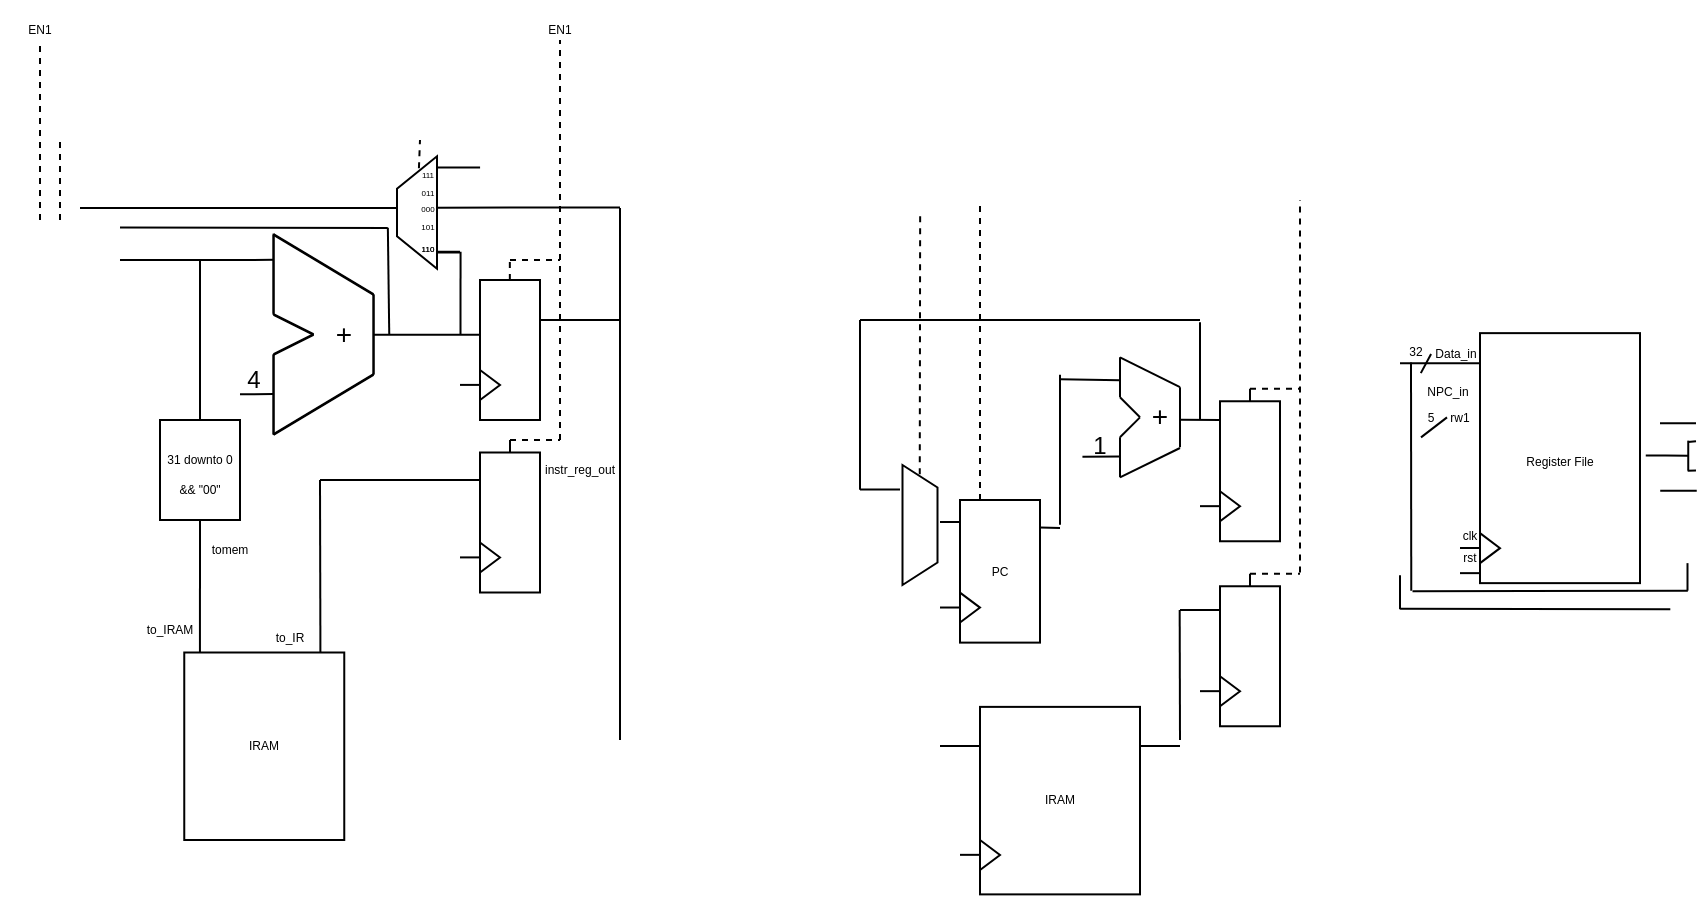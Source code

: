 <mxfile version="21.0.10" type="github">
  <diagram name="Pagina-1" id="o7ADCSL_u_FMTNNJPQ_h">
    <mxGraphModel dx="1358" dy="488" grid="1" gridSize="10" guides="1" tooltips="1" connect="1" arrows="1" fold="1" page="0" pageScale="1" pageWidth="1169" pageHeight="827" math="0" shadow="0">
      <root>
        <mxCell id="0" />
        <mxCell id="1" parent="0" />
        <mxCell id="zl6CoaHRayLzBle9GIP0-1" value="" style="endArrow=none;html=1;rounded=0;fontSize=10;entryX=0;entryY=0.25;entryDx=0;entryDy=0;" parent="1" target="zl6CoaHRayLzBle9GIP0-70" edge="1">
          <mxGeometry width="50" height="50" relative="1" as="geometry">
            <mxPoint x="-230" y="330" as="sourcePoint" />
            <mxPoint x="-160" y="330" as="targetPoint" />
          </mxGeometry>
        </mxCell>
        <mxCell id="zl6CoaHRayLzBle9GIP0-2" value="" style="endArrow=none;html=1;rounded=0;fontSize=10;" parent="1" edge="1">
          <mxGeometry width="50" height="50" relative="1" as="geometry">
            <mxPoint x="-153.23" y="357.43" as="sourcePoint" />
            <mxPoint x="-153.23" y="317.43" as="targetPoint" />
            <Array as="points">
              <mxPoint x="-153.23" y="337.43" />
            </Array>
          </mxGeometry>
        </mxCell>
        <mxCell id="zl6CoaHRayLzBle9GIP0-3" value="" style="endArrow=none;html=1;rounded=0;fontSize=10;" parent="1" edge="1">
          <mxGeometry width="50" height="50" relative="1" as="geometry">
            <mxPoint x="-153.23" y="357.43" as="sourcePoint" />
            <mxPoint x="-133.23" y="367.43" as="targetPoint" />
          </mxGeometry>
        </mxCell>
        <mxCell id="zl6CoaHRayLzBle9GIP0-4" value="" style="endArrow=none;html=1;rounded=0;fontSize=10;" parent="1" edge="1">
          <mxGeometry width="50" height="50" relative="1" as="geometry">
            <mxPoint x="-153.23" y="377.43" as="sourcePoint" />
            <mxPoint x="-133.23" y="367.43" as="targetPoint" />
          </mxGeometry>
        </mxCell>
        <mxCell id="zl6CoaHRayLzBle9GIP0-5" value="" style="endArrow=none;html=1;rounded=0;fontSize=10;" parent="1" edge="1">
          <mxGeometry width="50" height="50" relative="1" as="geometry">
            <mxPoint x="-153.23" y="417.43" as="sourcePoint" />
            <mxPoint x="-153.23" y="377.43" as="targetPoint" />
            <Array as="points">
              <mxPoint x="-153.23" y="397.43" />
            </Array>
          </mxGeometry>
        </mxCell>
        <mxCell id="zl6CoaHRayLzBle9GIP0-6" value="" style="endArrow=none;html=1;rounded=0;fontSize=10;" parent="1" edge="1">
          <mxGeometry width="50" height="50" relative="1" as="geometry">
            <mxPoint x="-153.23" y="417.43" as="sourcePoint" />
            <mxPoint x="-103.23" y="387.43" as="targetPoint" />
            <Array as="points" />
          </mxGeometry>
        </mxCell>
        <mxCell id="zl6CoaHRayLzBle9GIP0-7" value="" style="endArrow=none;html=1;rounded=0;fontSize=10;" parent="1" edge="1">
          <mxGeometry width="50" height="50" relative="1" as="geometry">
            <mxPoint x="-153.23" y="317.43" as="sourcePoint" />
            <mxPoint x="-103.23" y="347.43" as="targetPoint" />
            <Array as="points" />
          </mxGeometry>
        </mxCell>
        <mxCell id="zl6CoaHRayLzBle9GIP0-8" value="" style="endArrow=none;html=1;rounded=0;fontSize=10;" parent="1" edge="1">
          <mxGeometry width="50" height="50" relative="1" as="geometry">
            <mxPoint x="-103.23" y="387.43" as="sourcePoint" />
            <mxPoint x="-103.23" y="347.43" as="targetPoint" />
          </mxGeometry>
        </mxCell>
        <mxCell id="zl6CoaHRayLzBle9GIP0-9" value="&lt;font style=&quot;font-size: 14px;&quot;&gt;+&lt;/font&gt;" style="text;html=1;strokeColor=none;fillColor=none;align=center;verticalAlign=middle;whiteSpace=wrap;rounded=0;fontSize=10;" parent="1" vertex="1">
          <mxGeometry x="-133.23" y="347.43" width="30" height="40" as="geometry" />
        </mxCell>
        <mxCell id="zl6CoaHRayLzBle9GIP0-10" value="&lt;font style=&quot;font-size: 12px;&quot;&gt;4&lt;/font&gt;" style="text;html=1;strokeColor=none;fillColor=none;align=center;verticalAlign=middle;whiteSpace=wrap;rounded=0;fontSize=14;" parent="1" vertex="1">
          <mxGeometry x="-168.13" y="378.68" width="10" height="20" as="geometry" />
        </mxCell>
        <mxCell id="zl6CoaHRayLzBle9GIP0-11" value="" style="endArrow=none;html=1;rounded=0;fontSize=12;" parent="1" edge="1">
          <mxGeometry width="50" height="50" relative="1" as="geometry">
            <mxPoint x="-190" y="410" as="sourcePoint" />
            <mxPoint x="-190" y="330" as="targetPoint" />
          </mxGeometry>
        </mxCell>
        <mxCell id="zl6CoaHRayLzBle9GIP0-12" value="&lt;font style=&quot;font-size: 6px;&quot;&gt;31 downto 0 &amp;amp;&amp;amp; &quot;00&quot;&lt;/font&gt;" style="rounded=0;whiteSpace=wrap;html=1;fontSize=12;" parent="1" vertex="1">
          <mxGeometry x="-210" y="410" width="40" height="50" as="geometry" />
        </mxCell>
        <mxCell id="zl6CoaHRayLzBle9GIP0-13" value="IRAM" style="rounded=0;whiteSpace=wrap;html=1;fontSize=6;" parent="1" vertex="1">
          <mxGeometry x="-197.87" y="526.25" width="80" height="93.75" as="geometry" />
        </mxCell>
        <mxCell id="zl6CoaHRayLzBle9GIP0-14" value="" style="endArrow=none;html=1;rounded=0;fontSize=6;entryX=0.5;entryY=1;entryDx=0;entryDy=0;exitX=0.098;exitY=-0.002;exitDx=0;exitDy=0;exitPerimeter=0;" parent="1" source="zl6CoaHRayLzBle9GIP0-13" target="zl6CoaHRayLzBle9GIP0-12" edge="1">
          <mxGeometry width="50" height="50" relative="1" as="geometry">
            <mxPoint x="-190" y="520" as="sourcePoint" />
            <mxPoint x="-140" y="470" as="targetPoint" />
          </mxGeometry>
        </mxCell>
        <mxCell id="zl6CoaHRayLzBle9GIP0-15" value="" style="endArrow=none;html=1;rounded=0;fontSize=10;exitX=1;exitY=0.5;exitDx=0;exitDy=0;" parent="1" source="zl6CoaHRayLzBle9GIP0-9" edge="1">
          <mxGeometry width="50" height="50" relative="1" as="geometry">
            <mxPoint x="-100" y="367.48" as="sourcePoint" />
            <mxPoint x="-50" y="367.38" as="targetPoint" />
            <Array as="points">
              <mxPoint x="-70" y="367.38" />
              <mxPoint x="-50" y="367.38" />
            </Array>
          </mxGeometry>
        </mxCell>
        <mxCell id="zl6CoaHRayLzBle9GIP0-16" value="" style="endArrow=none;html=1;rounded=0;fontSize=6;exitX=0.851;exitY=0;exitDx=0;exitDy=0;exitPerimeter=0;" parent="1" source="zl6CoaHRayLzBle9GIP0-13" edge="1">
          <mxGeometry width="50" height="50" relative="1" as="geometry">
            <mxPoint x="-130" y="500" as="sourcePoint" />
            <mxPoint x="-130" y="440" as="targetPoint" />
          </mxGeometry>
        </mxCell>
        <mxCell id="zl6CoaHRayLzBle9GIP0-17" value="" style="endArrow=none;html=1;rounded=0;fontSize=6;" parent="1" edge="1">
          <mxGeometry width="50" height="50" relative="1" as="geometry">
            <mxPoint x="-130" y="440" as="sourcePoint" />
            <mxPoint x="-50" y="440" as="targetPoint" />
          </mxGeometry>
        </mxCell>
        <mxCell id="zl6CoaHRayLzBle9GIP0-18" value="" style="rounded=0;whiteSpace=wrap;html=1;fontSize=6;" parent="1" vertex="1">
          <mxGeometry x="-50" y="340" width="30" height="70" as="geometry" />
        </mxCell>
        <mxCell id="zl6CoaHRayLzBle9GIP0-19" value="" style="triangle;whiteSpace=wrap;html=1;fontSize=6;" parent="1" vertex="1">
          <mxGeometry x="-50" y="385" width="10" height="15" as="geometry" />
        </mxCell>
        <mxCell id="zl6CoaHRayLzBle9GIP0-20" value="" style="rounded=0;whiteSpace=wrap;html=1;fontSize=6;" parent="1" vertex="1">
          <mxGeometry x="-50" y="426.25" width="30" height="70" as="geometry" />
        </mxCell>
        <mxCell id="zl6CoaHRayLzBle9GIP0-21" value="" style="triangle;whiteSpace=wrap;html=1;fontSize=6;" parent="1" vertex="1">
          <mxGeometry x="-50" y="471.25" width="10" height="15" as="geometry" />
        </mxCell>
        <mxCell id="zl6CoaHRayLzBle9GIP0-22" value="" style="endArrow=none;html=1;rounded=0;fontSize=6;" parent="1" edge="1">
          <mxGeometry width="50" height="50" relative="1" as="geometry">
            <mxPoint x="-60" y="392.45" as="sourcePoint" />
            <mxPoint x="-50" y="392.45" as="targetPoint" />
          </mxGeometry>
        </mxCell>
        <mxCell id="zl6CoaHRayLzBle9GIP0-23" value="" style="endArrow=none;html=1;rounded=0;fontSize=6;" parent="1" edge="1">
          <mxGeometry width="50" height="50" relative="1" as="geometry">
            <mxPoint x="-60" y="478.7" as="sourcePoint" />
            <mxPoint x="-50" y="478.7" as="targetPoint" />
          </mxGeometry>
        </mxCell>
        <mxCell id="zl6CoaHRayLzBle9GIP0-24" value="" style="endArrow=none;html=1;rounded=0;fontSize=6;" parent="1" edge="1">
          <mxGeometry width="50" height="50" relative="1" as="geometry">
            <mxPoint x="-20" y="359.96" as="sourcePoint" />
            <mxPoint x="20" y="359.96" as="targetPoint" />
          </mxGeometry>
        </mxCell>
        <mxCell id="zl6CoaHRayLzBle9GIP0-25" value="tomem" style="text;html=1;strokeColor=none;fillColor=none;align=center;verticalAlign=middle;whiteSpace=wrap;rounded=0;fontSize=6;" parent="1" vertex="1">
          <mxGeometry x="-190" y="460" width="30" height="30" as="geometry" />
        </mxCell>
        <mxCell id="zl6CoaHRayLzBle9GIP0-26" value="to_IRAM" style="text;html=1;strokeColor=none;fillColor=none;align=center;verticalAlign=middle;whiteSpace=wrap;rounded=0;fontSize=6;" parent="1" vertex="1">
          <mxGeometry x="-230" y="505" width="50" height="20" as="geometry" />
        </mxCell>
        <mxCell id="zl6CoaHRayLzBle9GIP0-27" value="instr_reg_out" style="text;html=1;strokeColor=none;fillColor=none;align=center;verticalAlign=middle;whiteSpace=wrap;rounded=0;fontSize=6;" parent="1" vertex="1">
          <mxGeometry x="-30" y="425" width="60" height="20" as="geometry" />
        </mxCell>
        <mxCell id="zl6CoaHRayLzBle9GIP0-28" value="to_IR" style="text;html=1;strokeColor=none;fillColor=none;align=center;verticalAlign=middle;whiteSpace=wrap;rounded=0;fontSize=6;" parent="1" vertex="1">
          <mxGeometry x="-160" y="510.94" width="30" height="15.63" as="geometry" />
        </mxCell>
        <mxCell id="zl6CoaHRayLzBle9GIP0-29" value="PC" style="rounded=0;whiteSpace=wrap;html=1;fontSize=6;" parent="1" vertex="1">
          <mxGeometry x="190" y="450" width="40" height="71.31" as="geometry" />
        </mxCell>
        <mxCell id="zl6CoaHRayLzBle9GIP0-30" value="" style="triangle;whiteSpace=wrap;html=1;fontSize=6;" parent="1" vertex="1">
          <mxGeometry x="190" y="496.31" width="10" height="15" as="geometry" />
        </mxCell>
        <mxCell id="zl6CoaHRayLzBle9GIP0-31" value="" style="endArrow=none;html=1;rounded=0;fontSize=6;" parent="1" edge="1">
          <mxGeometry width="50" height="50" relative="1" as="geometry">
            <mxPoint x="180" y="503.76" as="sourcePoint" />
            <mxPoint x="190" y="503.76" as="targetPoint" />
          </mxGeometry>
        </mxCell>
        <mxCell id="zl6CoaHRayLzBle9GIP0-32" value="" style="endArrow=none;html=1;rounded=0;dashed=1;" parent="1" edge="1">
          <mxGeometry width="50" height="50" relative="1" as="geometry">
            <mxPoint x="200" y="450" as="sourcePoint" />
            <mxPoint x="200" y="300" as="targetPoint" />
          </mxGeometry>
        </mxCell>
        <mxCell id="zl6CoaHRayLzBle9GIP0-33" value="" style="endArrow=none;html=1;rounded=0;entryX=0.54;entryY=-0.013;entryDx=0;entryDy=0;entryPerimeter=0;" parent="1" target="zl6CoaHRayLzBle9GIP0-44" edge="1">
          <mxGeometry width="50" height="50" relative="1" as="geometry">
            <mxPoint x="-250" y="304" as="sourcePoint" />
            <mxPoint x="-70" y="303.75" as="targetPoint" />
          </mxGeometry>
        </mxCell>
        <mxCell id="zl6CoaHRayLzBle9GIP0-34" value="" style="endArrow=none;html=1;rounded=0;dashed=1;" parent="1" edge="1">
          <mxGeometry width="50" height="50" relative="1" as="geometry">
            <mxPoint x="-270" y="310" as="sourcePoint" />
            <mxPoint x="-270" y="220" as="targetPoint" />
          </mxGeometry>
        </mxCell>
        <mxCell id="zl6CoaHRayLzBle9GIP0-35" value="EN1" style="text;html=1;strokeColor=none;fillColor=none;align=center;verticalAlign=middle;whiteSpace=wrap;rounded=0;fontSize=6;" parent="1" vertex="1">
          <mxGeometry x="-290" y="200" width="40" height="30" as="geometry" />
        </mxCell>
        <mxCell id="zl6CoaHRayLzBle9GIP0-36" value="" style="endArrow=none;html=1;rounded=0;" parent="1" edge="1">
          <mxGeometry width="50" height="50" relative="1" as="geometry">
            <mxPoint x="-35" y="426.25" as="sourcePoint" />
            <mxPoint x="-35" y="420" as="targetPoint" />
          </mxGeometry>
        </mxCell>
        <mxCell id="zl6CoaHRayLzBle9GIP0-37" value="" style="endArrow=none;html=1;rounded=0;exitX=0.5;exitY=0;exitDx=0;exitDy=0;dashed=1;" parent="1" edge="1">
          <mxGeometry width="50" height="50" relative="1" as="geometry">
            <mxPoint x="-35.08" y="340" as="sourcePoint" />
            <mxPoint x="-35.08" y="330" as="targetPoint" />
          </mxGeometry>
        </mxCell>
        <mxCell id="zl6CoaHRayLzBle9GIP0-38" value="" style="endArrow=none;html=1;rounded=0;exitX=1;exitY=0.5;exitDx=0;exitDy=0;dashed=1;" parent="1" source="zl6CoaHRayLzBle9GIP0-39" edge="1">
          <mxGeometry width="50" height="50" relative="1" as="geometry">
            <mxPoint x="-30" y="419.96" as="sourcePoint" />
            <mxPoint x="-10" y="420" as="targetPoint" />
          </mxGeometry>
        </mxCell>
        <mxCell id="zl6CoaHRayLzBle9GIP0-39" value="&lt;span style=&quot;background-color: rgb(255, 255, 255);&quot;&gt;&lt;font color=&quot;#ffffff&quot;&gt;-&lt;/font&gt;&lt;/span&gt;" style="text;html=1;strokeColor=none;fillColor=none;align=center;verticalAlign=middle;whiteSpace=wrap;rounded=0;fontSize=6;" parent="1" vertex="1">
          <mxGeometry x="-90" y="410" width="55" height="20" as="geometry" />
        </mxCell>
        <mxCell id="zl6CoaHRayLzBle9GIP0-40" value="" style="endArrow=none;html=1;rounded=0;dashed=1;" parent="1" edge="1">
          <mxGeometry width="50" height="50" relative="1" as="geometry">
            <mxPoint x="-35" y="330" as="sourcePoint" />
            <mxPoint x="-10" y="330" as="targetPoint" />
          </mxGeometry>
        </mxCell>
        <mxCell id="zl6CoaHRayLzBle9GIP0-41" value="" style="endArrow=none;html=1;rounded=0;dashed=1;" parent="1" edge="1">
          <mxGeometry width="50" height="50" relative="1" as="geometry">
            <mxPoint x="-10" y="420" as="sourcePoint" />
            <mxPoint x="-10" y="220" as="targetPoint" />
          </mxGeometry>
        </mxCell>
        <mxCell id="zl6CoaHRayLzBle9GIP0-42" value="EN1" style="text;html=1;strokeColor=none;fillColor=none;align=center;verticalAlign=middle;whiteSpace=wrap;rounded=0;fontSize=6;" parent="1" vertex="1">
          <mxGeometry x="-25" y="200" width="30" height="30" as="geometry" />
        </mxCell>
        <mxCell id="zl6CoaHRayLzBle9GIP0-43" value="" style="endArrow=none;html=1;rounded=0;strokeColor=#000000;fontSize=6;exitX=0.543;exitY=0.998;exitDx=0;exitDy=0;exitPerimeter=0;" parent="1" source="zl6CoaHRayLzBle9GIP0-44" edge="1">
          <mxGeometry width="50" height="50" relative="1" as="geometry">
            <mxPoint x="-70" y="303.75" as="sourcePoint" />
            <mxPoint x="20" y="303.75" as="targetPoint" />
          </mxGeometry>
        </mxCell>
        <mxCell id="zl6CoaHRayLzBle9GIP0-44" value="" style="shape=trapezoid;perimeter=trapezoidPerimeter;whiteSpace=wrap;html=1;fixedSize=1;fontSize=6;direction=north;size=16.25;" parent="1" vertex="1">
          <mxGeometry x="-91.5" y="278.13" width="20" height="56.25" as="geometry" />
        </mxCell>
        <mxCell id="zl6CoaHRayLzBle9GIP0-45" value="" style="endArrow=none;html=1;rounded=0;strokeColor=#000000;fontSize=6;exitX=0.894;exitY=0.548;exitDx=0;exitDy=0;exitPerimeter=0;dashed=1;" parent="1" source="zl6CoaHRayLzBle9GIP0-44" edge="1">
          <mxGeometry width="50" height="50" relative="1" as="geometry">
            <mxPoint x="-80" y="280" as="sourcePoint" />
            <mxPoint x="-80" y="270" as="targetPoint" />
          </mxGeometry>
        </mxCell>
        <mxCell id="zl6CoaHRayLzBle9GIP0-46" value="" style="endArrow=none;html=1;rounded=0;strokeColor=#000000;fontSize=6;entryX=0.014;entryY=0.171;entryDx=0;entryDy=0;entryPerimeter=0;exitX=0.75;exitY=0;exitDx=0;exitDy=0;" parent="1" source="zl6CoaHRayLzBle9GIP0-71" target="zl6CoaHRayLzBle9GIP0-54" edge="1">
          <mxGeometry width="50" height="50" relative="1" as="geometry">
            <mxPoint x="-60" y="370" as="sourcePoint" />
            <mxPoint x="-60" y="330" as="targetPoint" />
          </mxGeometry>
        </mxCell>
        <mxCell id="zl6CoaHRayLzBle9GIP0-47" value="" style="endArrow=none;html=1;rounded=0;strokeColor=#000000;fontSize=6;exitX=0.144;exitY=1.003;exitDx=0;exitDy=0;exitPerimeter=0;" parent="1" source="zl6CoaHRayLzBle9GIP0-44" edge="1">
          <mxGeometry width="50" height="50" relative="1" as="geometry">
            <mxPoint x="-70" y="326.22" as="sourcePoint" />
            <mxPoint x="-60" y="326.22" as="targetPoint" />
          </mxGeometry>
        </mxCell>
        <mxCell id="zl6CoaHRayLzBle9GIP0-48" value="" style="endArrow=none;html=1;rounded=0;strokeColor=#000000;fontSize=14;entryX=0;entryY=1;entryDx=0;entryDy=0;" parent="1" edge="1">
          <mxGeometry width="50" height="50" relative="1" as="geometry">
            <mxPoint x="20" y="570" as="sourcePoint" />
            <mxPoint x="20" y="304" as="targetPoint" />
          </mxGeometry>
        </mxCell>
        <mxCell id="zl6CoaHRayLzBle9GIP0-49" value="&lt;font style=&quot;font-size: 4px;&quot;&gt;101&lt;/font&gt;" style="text;html=1;strokeColor=none;fillColor=none;align=center;verticalAlign=middle;whiteSpace=wrap;rounded=0;fontSize=6;fontColor=#000000;" parent="1" vertex="1">
          <mxGeometry x="-81.5" y="305.87" width="10" height="13.75" as="geometry" />
        </mxCell>
        <mxCell id="zl6CoaHRayLzBle9GIP0-50" value="&lt;font style=&quot;font-size: 4px;&quot;&gt;000&lt;/font&gt;" style="text;html=1;strokeColor=none;fillColor=none;align=center;verticalAlign=middle;whiteSpace=wrap;rounded=0;fontSize=6;fontColor=#000000;" parent="1" vertex="1">
          <mxGeometry x="-81.5" y="297.18" width="10" height="12.82" as="geometry" />
        </mxCell>
        <mxCell id="zl6CoaHRayLzBle9GIP0-51" value="&lt;font style=&quot;font-size: 4px;&quot;&gt;110&lt;/font&gt;" style="text;html=1;strokeColor=none;fillColor=none;align=center;verticalAlign=middle;whiteSpace=wrap;rounded=0;fontSize=6;fontColor=#000000;" parent="1" vertex="1">
          <mxGeometry x="-81.5" y="317.18" width="10" height="14.38" as="geometry" />
        </mxCell>
        <mxCell id="zl6CoaHRayLzBle9GIP0-52" value="&lt;font color=&quot;#ffffff&quot;&gt;-&lt;/font&gt;" style="text;html=1;strokeColor=none;fillColor=none;align=center;verticalAlign=middle;whiteSpace=wrap;rounded=0;" parent="1" vertex="1">
          <mxGeometry x="-260" y="273.75" width="17.87" height="30" as="geometry" />
        </mxCell>
        <mxCell id="zl6CoaHRayLzBle9GIP0-53" value="&lt;font style=&quot;font-size: 4px;&quot;&gt;111&lt;/font&gt;" style="text;html=1;strokeColor=none;fillColor=none;align=center;verticalAlign=middle;whiteSpace=wrap;rounded=0;fontSize=6;fontColor=#000000;" parent="1" vertex="1">
          <mxGeometry x="-81.5" y="281.25" width="10" height="11.87" as="geometry" />
        </mxCell>
        <mxCell id="zl6CoaHRayLzBle9GIP0-54" value="&lt;font color=&quot;#ffffff&quot;&gt;-&lt;/font&gt;" style="text;html=1;strokeColor=none;fillColor=none;align=center;verticalAlign=middle;whiteSpace=wrap;rounded=0;" parent="1" vertex="1">
          <mxGeometry x="-60" y="322.5" width="20" height="20" as="geometry" />
        </mxCell>
        <mxCell id="zl6CoaHRayLzBle9GIP0-55" value="&lt;font color=&quot;#ffffff&quot;&gt;-&lt;/font&gt;" style="text;html=1;strokeColor=none;fillColor=none;align=center;verticalAlign=middle;whiteSpace=wrap;rounded=0;" parent="1" vertex="1">
          <mxGeometry x="-197.87" y="235" width="17.87" height="20" as="geometry" />
        </mxCell>
        <mxCell id="zl6CoaHRayLzBle9GIP0-56" value="&lt;font color=&quot;#ffffff&quot;&gt;-&lt;/font&gt;" style="text;html=1;strokeColor=none;fillColor=none;align=center;verticalAlign=middle;whiteSpace=wrap;rounded=0;" parent="1" vertex="1">
          <mxGeometry x="-166.97" y="255" width="26.97" height="20" as="geometry" />
        </mxCell>
        <mxCell id="zl6CoaHRayLzBle9GIP0-57" value="&lt;font style=&quot;font-size: 4px;&quot;&gt;011&lt;/font&gt;" style="text;html=1;strokeColor=none;fillColor=none;align=center;verticalAlign=middle;whiteSpace=wrap;rounded=0;fontSize=6;fontColor=#000000;" parent="1" vertex="1">
          <mxGeometry x="-81.5" y="290" width="10" height="12.82" as="geometry" />
        </mxCell>
        <mxCell id="zl6CoaHRayLzBle9GIP0-58" value="" style="endArrow=none;html=1;rounded=0;fontSize=7;exitX=0.899;exitY=0.998;exitDx=0;exitDy=0;exitPerimeter=0;" parent="1" edge="1">
          <mxGeometry width="50" height="50" relative="1" as="geometry">
            <mxPoint x="-71.5" y="283.811" as="sourcePoint" />
            <mxPoint x="-49.96" y="283.75" as="targetPoint" />
          </mxGeometry>
        </mxCell>
        <mxCell id="zl6CoaHRayLzBle9GIP0-59" value="" style="endArrow=none;html=1;rounded=0;fontSize=10;" parent="1" edge="1">
          <mxGeometry width="50" height="50" relative="1" as="geometry">
            <mxPoint x="-153.23" y="356.8" as="sourcePoint" />
            <mxPoint x="-153.23" y="316.8" as="targetPoint" />
            <Array as="points">
              <mxPoint x="-153.23" y="336.8" />
            </Array>
          </mxGeometry>
        </mxCell>
        <mxCell id="zl6CoaHRayLzBle9GIP0-60" value="" style="endArrow=none;html=1;rounded=0;fontSize=10;" parent="1" edge="1">
          <mxGeometry width="50" height="50" relative="1" as="geometry">
            <mxPoint x="-153.23" y="357.05" as="sourcePoint" />
            <mxPoint x="-133.23" y="367.05" as="targetPoint" />
          </mxGeometry>
        </mxCell>
        <mxCell id="zl6CoaHRayLzBle9GIP0-61" value="" style="endArrow=none;html=1;rounded=0;fontSize=10;" parent="1" edge="1">
          <mxGeometry width="50" height="50" relative="1" as="geometry">
            <mxPoint x="-153.23" y="377.05" as="sourcePoint" />
            <mxPoint x="-133.23" y="367.05" as="targetPoint" />
          </mxGeometry>
        </mxCell>
        <mxCell id="zl6CoaHRayLzBle9GIP0-62" value="" style="endArrow=none;html=1;rounded=0;fontSize=10;" parent="1" edge="1">
          <mxGeometry width="50" height="50" relative="1" as="geometry">
            <mxPoint x="-153.23" y="417.05" as="sourcePoint" />
            <mxPoint x="-153.23" y="377.05" as="targetPoint" />
            <Array as="points">
              <mxPoint x="-153.23" y="397.05" />
            </Array>
          </mxGeometry>
        </mxCell>
        <mxCell id="zl6CoaHRayLzBle9GIP0-63" value="" style="endArrow=none;html=1;rounded=0;fontSize=10;" parent="1" edge="1">
          <mxGeometry width="50" height="50" relative="1" as="geometry">
            <mxPoint x="-153.23" y="417.05" as="sourcePoint" />
            <mxPoint x="-103.23" y="387.05" as="targetPoint" />
            <Array as="points" />
          </mxGeometry>
        </mxCell>
        <mxCell id="zl6CoaHRayLzBle9GIP0-64" value="" style="endArrow=none;html=1;rounded=0;fontSize=10;" parent="1" edge="1">
          <mxGeometry width="50" height="50" relative="1" as="geometry">
            <mxPoint x="-153.23" y="317.05" as="sourcePoint" />
            <mxPoint x="-103.23" y="347.05" as="targetPoint" />
            <Array as="points" />
          </mxGeometry>
        </mxCell>
        <mxCell id="zl6CoaHRayLzBle9GIP0-65" value="" style="endArrow=none;html=1;rounded=0;fontSize=10;" parent="1" edge="1">
          <mxGeometry width="50" height="50" relative="1" as="geometry">
            <mxPoint x="-103.23" y="387.05" as="sourcePoint" />
            <mxPoint x="-103.23" y="347.05" as="targetPoint" />
          </mxGeometry>
        </mxCell>
        <mxCell id="zl6CoaHRayLzBle9GIP0-66" value="" style="endArrow=none;html=1;rounded=0;fontSize=10;exitX=-0.187;exitY=0.923;exitDx=0;exitDy=0;exitPerimeter=0;" parent="1" source="zl6CoaHRayLzBle9GIP0-10" edge="1">
          <mxGeometry width="50" height="50" relative="1" as="geometry">
            <mxPoint x="-183.23" y="397.05" as="sourcePoint" />
            <mxPoint x="-153.23" y="397.05" as="targetPoint" />
            <Array as="points">
              <mxPoint x="-153.23" y="397.05" />
            </Array>
          </mxGeometry>
        </mxCell>
        <mxCell id="zl6CoaHRayLzBle9GIP0-67" value="" style="endArrow=none;html=1;rounded=0;strokeColor=#000000;fontSize=6;exitX=0.144;exitY=1.003;exitDx=0;exitDy=0;exitPerimeter=0;" parent="1" edge="1">
          <mxGeometry width="50" height="50" relative="1" as="geometry">
            <mxPoint x="-71.44" y="325.9" as="sourcePoint" />
            <mxPoint x="-60" y="325.84" as="targetPoint" />
          </mxGeometry>
        </mxCell>
        <mxCell id="zl6CoaHRayLzBle9GIP0-68" value="&lt;font style=&quot;font-size: 4px;&quot;&gt;110&lt;/font&gt;" style="text;html=1;strokeColor=none;fillColor=none;align=center;verticalAlign=middle;whiteSpace=wrap;rounded=0;fontSize=6;fontColor=#000000;" parent="1" vertex="1">
          <mxGeometry x="-81.5" y="316.8" width="10" height="14.38" as="geometry" />
        </mxCell>
        <mxCell id="zl6CoaHRayLzBle9GIP0-69" value="&lt;font color=&quot;#ffffff&quot;&gt;-&lt;/font&gt;" style="text;html=1;strokeColor=none;fillColor=none;align=center;verticalAlign=middle;whiteSpace=wrap;rounded=0;" parent="1" vertex="1">
          <mxGeometry x="-60" y="322.12" width="20" height="20" as="geometry" />
        </mxCell>
        <mxCell id="zl6CoaHRayLzBle9GIP0-70" value="&lt;span style=&quot;background-color: rgb(255, 255, 255);&quot;&gt;&lt;font color=&quot;#ffffff&quot;&gt;-&lt;/font&gt;&lt;/span&gt;" style="text;html=1;strokeColor=none;fillColor=none;align=center;verticalAlign=middle;whiteSpace=wrap;rounded=0;fontSize=6;" parent="1" vertex="1">
          <mxGeometry x="-153.13" y="324.93" width="10.99" height="20" as="geometry" />
        </mxCell>
        <mxCell id="zl6CoaHRayLzBle9GIP0-71" value="&lt;span style=&quot;background-color: rgb(255, 255, 255);&quot;&gt;&lt;font color=&quot;#ffffff&quot;&gt;-&lt;/font&gt;&lt;/span&gt;" style="text;html=1;strokeColor=none;fillColor=none;align=center;verticalAlign=middle;whiteSpace=wrap;rounded=0;fontSize=6;" parent="1" vertex="1">
          <mxGeometry x="-68" y="367.43" width="10.99" height="20" as="geometry" />
        </mxCell>
        <mxCell id="zl6CoaHRayLzBle9GIP0-72" value="" style="endArrow=none;html=1;rounded=0;fontColor=#FFFFFF;entryX=0.129;entryY=1.023;entryDx=0;entryDy=0;entryPerimeter=0;" parent="1" target="zl6CoaHRayLzBle9GIP0-75" edge="1">
          <mxGeometry width="50" height="50" relative="1" as="geometry">
            <mxPoint x="-230" y="313.75" as="sourcePoint" />
            <mxPoint x="-100" y="314" as="targetPoint" />
          </mxGeometry>
        </mxCell>
        <mxCell id="zl6CoaHRayLzBle9GIP0-73" value="" style="endArrow=none;html=1;rounded=0;fontColor=#FFFFFF;exitX=0.25;exitY=0;exitDx=0;exitDy=0;entryX=0.131;entryY=1.015;entryDx=0;entryDy=0;entryPerimeter=0;" parent="1" source="zl6CoaHRayLzBle9GIP0-74" target="zl6CoaHRayLzBle9GIP0-75" edge="1">
          <mxGeometry width="50" height="50" relative="1" as="geometry">
            <mxPoint x="-100" y="367.43" as="sourcePoint" />
            <mxPoint x="-100" y="310.25" as="targetPoint" />
          </mxGeometry>
        </mxCell>
        <mxCell id="zl6CoaHRayLzBle9GIP0-74" value="&lt;span style=&quot;background-color: rgb(255, 255, 255);&quot;&gt;&lt;font color=&quot;#ffffff&quot;&gt;-&lt;/font&gt;&lt;/span&gt;" style="text;html=1;strokeColor=none;fillColor=none;align=center;verticalAlign=middle;whiteSpace=wrap;rounded=0;fontSize=6;" parent="1" vertex="1">
          <mxGeometry x="-100" y="367.43" width="18.5" height="20" as="geometry" />
        </mxCell>
        <mxCell id="zl6CoaHRayLzBle9GIP0-75" value="&lt;span style=&quot;background-color: rgb(255, 255, 255);&quot;&gt;&lt;font color=&quot;#ffffff&quot;&gt;-&lt;/font&gt;&lt;/span&gt;" style="text;html=1;strokeColor=none;fillColor=none;align=center;verticalAlign=middle;whiteSpace=wrap;rounded=0;fontSize=6;" parent="1" vertex="1">
          <mxGeometry x="-100" y="293.59" width="30" height="20" as="geometry" />
        </mxCell>
        <mxCell id="zl6CoaHRayLzBle9GIP0-76" value="" style="endArrow=none;html=1;rounded=0;dashed=1;" parent="1" edge="1">
          <mxGeometry width="50" height="50" relative="1" as="geometry">
            <mxPoint x="-260" y="310" as="sourcePoint" />
            <mxPoint x="-260" y="270" as="targetPoint" />
          </mxGeometry>
        </mxCell>
        <mxCell id="zl6CoaHRayLzBle9GIP0-78" value="" style="endArrow=none;html=1;rounded=0;" parent="1" edge="1">
          <mxGeometry width="50" height="50" relative="1" as="geometry">
            <mxPoint x="180" y="461" as="sourcePoint" />
            <mxPoint x="190" y="461" as="targetPoint" />
          </mxGeometry>
        </mxCell>
        <mxCell id="zl6CoaHRayLzBle9GIP0-79" value="" style="shape=trapezoid;perimeter=trapezoidPerimeter;whiteSpace=wrap;html=1;fixedSize=1;rotation=90;size=11.25;" parent="1" vertex="1">
          <mxGeometry x="140" y="453.75" width="60" height="17.5" as="geometry" />
        </mxCell>
        <mxCell id="zl6CoaHRayLzBle9GIP0-98" value="" style="endArrow=none;html=1;rounded=0;entryX=0;entryY=1;entryDx=0;entryDy=0;" parent="1" target="zl6CoaHRayLzBle9GIP0-113" edge="1">
          <mxGeometry width="50" height="50" relative="1" as="geometry">
            <mxPoint x="270" y="438.68" as="sourcePoint" />
            <mxPoint x="300" y="428.68" as="targetPoint" />
          </mxGeometry>
        </mxCell>
        <mxCell id="zl6CoaHRayLzBle9GIP0-99" value="" style="endArrow=none;html=1;rounded=0;entryX=0;entryY=0;entryDx=0;entryDy=0;" parent="1" target="zl6CoaHRayLzBle9GIP0-112" edge="1">
          <mxGeometry width="50" height="50" relative="1" as="geometry">
            <mxPoint x="270" y="378.68" as="sourcePoint" />
            <mxPoint x="300" y="388.68" as="targetPoint" />
          </mxGeometry>
        </mxCell>
        <mxCell id="zl6CoaHRayLzBle9GIP0-100" value="" style="endArrow=none;html=1;rounded=0;" parent="1" edge="1">
          <mxGeometry width="50" height="50" relative="1" as="geometry">
            <mxPoint x="300" y="423.61" as="sourcePoint" />
            <mxPoint x="300" y="393.61" as="targetPoint" />
          </mxGeometry>
        </mxCell>
        <mxCell id="zl6CoaHRayLzBle9GIP0-102" value="" style="endArrow=none;html=1;rounded=0;" parent="1" edge="1">
          <mxGeometry width="50" height="50" relative="1" as="geometry">
            <mxPoint x="270" y="438.68" as="sourcePoint" />
            <mxPoint x="270" y="418.68" as="targetPoint" />
          </mxGeometry>
        </mxCell>
        <mxCell id="zl6CoaHRayLzBle9GIP0-103" value="" style="endArrow=none;html=1;rounded=0;" parent="1" edge="1">
          <mxGeometry width="50" height="50" relative="1" as="geometry">
            <mxPoint x="270" y="398.68" as="sourcePoint" />
            <mxPoint x="270" y="378.68" as="targetPoint" />
          </mxGeometry>
        </mxCell>
        <mxCell id="zl6CoaHRayLzBle9GIP0-104" value="" style="endArrow=none;html=1;rounded=0;" parent="1" edge="1">
          <mxGeometry width="50" height="50" relative="1" as="geometry">
            <mxPoint x="270" y="418.61" as="sourcePoint" />
            <mxPoint x="280" y="408.68" as="targetPoint" />
          </mxGeometry>
        </mxCell>
        <mxCell id="zl6CoaHRayLzBle9GIP0-105" value="" style="endArrow=none;html=1;rounded=0;" parent="1" edge="1">
          <mxGeometry width="50" height="50" relative="1" as="geometry">
            <mxPoint x="280" y="408.61" as="sourcePoint" />
            <mxPoint x="270" y="398.61" as="targetPoint" />
          </mxGeometry>
        </mxCell>
        <mxCell id="zl6CoaHRayLzBle9GIP0-110" value="&lt;font style=&quot;font-size: 14px;&quot;&gt;+&lt;/font&gt;" style="text;html=1;strokeColor=none;fillColor=none;align=center;verticalAlign=middle;whiteSpace=wrap;rounded=0;fontSize=10;" parent="1" vertex="1">
          <mxGeometry x="280" y="388.3" width="20" height="40" as="geometry" />
        </mxCell>
        <mxCell id="zl6CoaHRayLzBle9GIP0-112" value="&lt;font color=&quot;#ffffff&quot; style=&quot;font-size: 14px;&quot;&gt;+&lt;/font&gt;" style="text;html=1;strokeColor=none;fillColor=none;align=center;verticalAlign=middle;whiteSpace=wrap;rounded=0;fontSize=10;" parent="1" vertex="1">
          <mxGeometry x="300" y="393.61" width="10" height="13.2" as="geometry" />
        </mxCell>
        <mxCell id="zl6CoaHRayLzBle9GIP0-113" value="&lt;font color=&quot;#ffffff&quot; style=&quot;font-size: 14px;&quot;&gt;+&lt;/font&gt;" style="text;html=1;strokeColor=none;fillColor=none;align=center;verticalAlign=middle;whiteSpace=wrap;rounded=0;fontSize=10;" parent="1" vertex="1">
          <mxGeometry x="300" y="410.8" width="10" height="13.2" as="geometry" />
        </mxCell>
        <mxCell id="zl6CoaHRayLzBle9GIP0-114" value="&lt;font style=&quot;font-size: 12px;&quot;&gt;1&lt;/font&gt;" style="text;html=1;strokeColor=none;fillColor=none;align=center;verticalAlign=middle;whiteSpace=wrap;rounded=0;fontSize=14;" parent="1" vertex="1">
          <mxGeometry x="250" y="416.11" width="20" height="12.5" as="geometry" />
        </mxCell>
        <mxCell id="zl6CoaHRayLzBle9GIP0-116" value="" style="endArrow=none;html=1;rounded=0;fontSize=10;exitX=-0.187;exitY=0.923;exitDx=0;exitDy=0;exitPerimeter=0;" parent="1" edge="1">
          <mxGeometry width="50" height="50" relative="1" as="geometry">
            <mxPoint x="251.23" y="428.43" as="sourcePoint" />
            <mxPoint x="270" y="428.3" as="targetPoint" />
            <Array as="points">
              <mxPoint x="270" y="428.3" />
            </Array>
          </mxGeometry>
        </mxCell>
        <mxCell id="zl6CoaHRayLzBle9GIP0-117" value="" style="endArrow=none;html=1;rounded=0;fontColor=#FFFFFF;" parent="1" edge="1">
          <mxGeometry width="50" height="50" relative="1" as="geometry">
            <mxPoint x="140" y="444.77" as="sourcePoint" />
            <mxPoint x="160" y="444.77" as="targetPoint" />
          </mxGeometry>
        </mxCell>
        <mxCell id="zl6CoaHRayLzBle9GIP0-118" value="" style="endArrow=none;html=1;rounded=0;fontColor=#FFFFFF;" parent="1" edge="1">
          <mxGeometry width="50" height="50" relative="1" as="geometry">
            <mxPoint x="140" y="444.86" as="sourcePoint" />
            <mxPoint x="140" y="360" as="targetPoint" />
          </mxGeometry>
        </mxCell>
        <mxCell id="zl6CoaHRayLzBle9GIP0-119" value="" style="endArrow=none;html=1;rounded=0;fontColor=#FFFFFF;" parent="1" edge="1">
          <mxGeometry width="50" height="50" relative="1" as="geometry">
            <mxPoint x="140" y="360" as="sourcePoint" />
            <mxPoint x="310" y="360" as="targetPoint" />
          </mxGeometry>
        </mxCell>
        <mxCell id="zl6CoaHRayLzBle9GIP0-121" value="" style="endArrow=none;html=1;rounded=0;fontColor=#FFFFFF;" parent="1" edge="1">
          <mxGeometry width="50" height="50" relative="1" as="geometry">
            <mxPoint x="310" y="361.18" as="sourcePoint" />
            <mxPoint x="310" y="410" as="targetPoint" />
          </mxGeometry>
        </mxCell>
        <mxCell id="zl6CoaHRayLzBle9GIP0-122" value="" style="endArrow=none;html=1;rounded=0;fontColor=#FFFFFF;" parent="1" edge="1">
          <mxGeometry width="50" height="50" relative="1" as="geometry">
            <mxPoint x="230" y="463.75" as="sourcePoint" />
            <mxPoint x="240" y="464" as="targetPoint" />
          </mxGeometry>
        </mxCell>
        <mxCell id="zl6CoaHRayLzBle9GIP0-123" value="" style="endArrow=none;html=1;rounded=0;fontColor=#FFFFFF;" parent="1" edge="1">
          <mxGeometry width="50" height="50" relative="1" as="geometry">
            <mxPoint x="240" y="462.43" as="sourcePoint" />
            <mxPoint x="240" y="387.43" as="targetPoint" />
          </mxGeometry>
        </mxCell>
        <mxCell id="zl6CoaHRayLzBle9GIP0-124" value="" style="endArrow=none;html=1;rounded=0;fontColor=#FFFFFF;" parent="1" edge="1">
          <mxGeometry width="50" height="50" relative="1" as="geometry">
            <mxPoint x="240" y="389.65" as="sourcePoint" />
            <mxPoint x="270" y="390.11" as="targetPoint" />
          </mxGeometry>
        </mxCell>
        <mxCell id="zl6CoaHRayLzBle9GIP0-125" value="" style="endArrow=none;html=1;rounded=0;dashed=1;" parent="1" edge="1">
          <mxGeometry width="50" height="50" relative="1" as="geometry">
            <mxPoint x="169.88" y="437.12" as="sourcePoint" />
            <mxPoint x="170.08" y="305.87" as="targetPoint" />
          </mxGeometry>
        </mxCell>
        <mxCell id="zl6CoaHRayLzBle9GIP0-127" value="" style="rounded=0;whiteSpace=wrap;html=1;fontSize=6;" parent="1" vertex="1">
          <mxGeometry x="320" y="400.63" width="30" height="70" as="geometry" />
        </mxCell>
        <mxCell id="zl6CoaHRayLzBle9GIP0-128" value="" style="triangle;whiteSpace=wrap;html=1;fontSize=6;" parent="1" vertex="1">
          <mxGeometry x="320" y="445.63" width="10" height="15" as="geometry" />
        </mxCell>
        <mxCell id="zl6CoaHRayLzBle9GIP0-129" value="" style="endArrow=none;html=1;rounded=0;fontSize=6;" parent="1" edge="1">
          <mxGeometry width="50" height="50" relative="1" as="geometry">
            <mxPoint x="310" y="453.08" as="sourcePoint" />
            <mxPoint x="320" y="453.08" as="targetPoint" />
          </mxGeometry>
        </mxCell>
        <mxCell id="zl6CoaHRayLzBle9GIP0-130" value="" style="endArrow=none;html=1;rounded=0;" parent="1" edge="1">
          <mxGeometry width="50" height="50" relative="1" as="geometry">
            <mxPoint x="335" y="400.63" as="sourcePoint" />
            <mxPoint x="335" y="394.38" as="targetPoint" />
          </mxGeometry>
        </mxCell>
        <mxCell id="zl6CoaHRayLzBle9GIP0-131" value="" style="endArrow=none;html=1;rounded=0;exitX=1;exitY=0.5;exitDx=0;exitDy=0;dashed=1;" parent="1" edge="1">
          <mxGeometry width="50" height="50" relative="1" as="geometry">
            <mxPoint x="335" y="394.38" as="sourcePoint" />
            <mxPoint x="360" y="394.38" as="targetPoint" />
          </mxGeometry>
        </mxCell>
        <mxCell id="zl6CoaHRayLzBle9GIP0-132" value="" style="rounded=0;whiteSpace=wrap;html=1;fontSize=6;" parent="1" vertex="1">
          <mxGeometry x="320" y="493.13" width="30" height="70" as="geometry" />
        </mxCell>
        <mxCell id="zl6CoaHRayLzBle9GIP0-133" value="" style="triangle;whiteSpace=wrap;html=1;fontSize=6;" parent="1" vertex="1">
          <mxGeometry x="320" y="538.13" width="10" height="15" as="geometry" />
        </mxCell>
        <mxCell id="zl6CoaHRayLzBle9GIP0-134" value="" style="endArrow=none;html=1;rounded=0;fontSize=6;" parent="1" edge="1">
          <mxGeometry width="50" height="50" relative="1" as="geometry">
            <mxPoint x="310" y="545.58" as="sourcePoint" />
            <mxPoint x="320" y="545.58" as="targetPoint" />
          </mxGeometry>
        </mxCell>
        <mxCell id="zl6CoaHRayLzBle9GIP0-135" value="" style="endArrow=none;html=1;rounded=0;" parent="1" edge="1">
          <mxGeometry width="50" height="50" relative="1" as="geometry">
            <mxPoint x="335" y="493.13" as="sourcePoint" />
            <mxPoint x="335" y="486.88" as="targetPoint" />
          </mxGeometry>
        </mxCell>
        <mxCell id="zl6CoaHRayLzBle9GIP0-136" value="" style="endArrow=none;html=1;rounded=0;exitX=1;exitY=0.5;exitDx=0;exitDy=0;dashed=1;" parent="1" edge="1">
          <mxGeometry width="50" height="50" relative="1" as="geometry">
            <mxPoint x="335" y="486.88" as="sourcePoint" />
            <mxPoint x="360" y="486.88" as="targetPoint" />
          </mxGeometry>
        </mxCell>
        <mxCell id="zl6CoaHRayLzBle9GIP0-140" value="" style="endArrow=none;html=1;rounded=0;fontColor=#FFFFFF;" parent="1" edge="1">
          <mxGeometry width="50" height="50" relative="1" as="geometry">
            <mxPoint x="300" y="409.93" as="sourcePoint" />
            <mxPoint x="320" y="410" as="targetPoint" />
          </mxGeometry>
        </mxCell>
        <mxCell id="zl6CoaHRayLzBle9GIP0-141" value="" style="endArrow=none;html=1;rounded=0;dashed=1;" parent="1" edge="1">
          <mxGeometry width="50" height="50" relative="1" as="geometry">
            <mxPoint x="360" y="486.25" as="sourcePoint" />
            <mxPoint x="360" y="300" as="targetPoint" />
          </mxGeometry>
        </mxCell>
        <mxCell id="zl6CoaHRayLzBle9GIP0-142" value="IRAM" style="rounded=0;whiteSpace=wrap;html=1;fontSize=6;" parent="1" vertex="1">
          <mxGeometry x="200" y="553.44" width="80" height="93.75" as="geometry" />
        </mxCell>
        <mxCell id="zl6CoaHRayLzBle9GIP0-144" value="" style="triangle;whiteSpace=wrap;html=1;fontSize=6;" parent="1" vertex="1">
          <mxGeometry x="200" y="620" width="10" height="15" as="geometry" />
        </mxCell>
        <mxCell id="zl6CoaHRayLzBle9GIP0-145" value="" style="endArrow=none;html=1;rounded=0;fontSize=6;" parent="1" edge="1">
          <mxGeometry width="50" height="50" relative="1" as="geometry">
            <mxPoint x="190" y="627.42" as="sourcePoint" />
            <mxPoint x="200" y="627.42" as="targetPoint" />
          </mxGeometry>
        </mxCell>
        <mxCell id="zl6CoaHRayLzBle9GIP0-146" value="" style="endArrow=none;html=1;rounded=0;fontColor=#FFFFFF;" parent="1" edge="1">
          <mxGeometry width="50" height="50" relative="1" as="geometry">
            <mxPoint x="300" y="505" as="sourcePoint" />
            <mxPoint x="320" y="505" as="targetPoint" />
          </mxGeometry>
        </mxCell>
        <mxCell id="zl6CoaHRayLzBle9GIP0-147" value="" style="endArrow=none;html=1;rounded=0;fontColor=#FFFFFF;" parent="1" edge="1">
          <mxGeometry width="50" height="50" relative="1" as="geometry">
            <mxPoint x="280" y="573.05" as="sourcePoint" />
            <mxPoint x="300" y="573.05" as="targetPoint" />
          </mxGeometry>
        </mxCell>
        <mxCell id="zl6CoaHRayLzBle9GIP0-148" value="" style="endArrow=none;html=1;rounded=0;fontColor=#FFFFFF;" parent="1" edge="1">
          <mxGeometry width="50" height="50" relative="1" as="geometry">
            <mxPoint x="300" y="570" as="sourcePoint" />
            <mxPoint x="299.84" y="505" as="targetPoint" />
          </mxGeometry>
        </mxCell>
        <mxCell id="zl6CoaHRayLzBle9GIP0-151" value="" style="endArrow=none;html=1;rounded=0;fontColor=#FFFFFF;" parent="1" edge="1">
          <mxGeometry width="50" height="50" relative="1" as="geometry">
            <mxPoint x="180" y="572.99" as="sourcePoint" />
            <mxPoint x="200" y="572.99" as="targetPoint" />
          </mxGeometry>
        </mxCell>
        <mxCell id="U172369hrZJjNTWMAhXC-1" value="&lt;font style=&quot;font-size: 6px;&quot;&gt;Register File&lt;/font&gt;" style="rounded=0;whiteSpace=wrap;html=1;fontSize=12;" vertex="1" parent="1">
          <mxGeometry x="450" y="366.57" width="80" height="125" as="geometry" />
        </mxCell>
        <mxCell id="U172369hrZJjNTWMAhXC-2" value="" style="endArrow=none;html=1;rounded=0;fontSize=6;" edge="1" parent="1">
          <mxGeometry width="50" height="50" relative="1" as="geometry">
            <mxPoint x="440" y="474.0" as="sourcePoint" />
            <mxPoint x="450" y="474.0" as="targetPoint" />
          </mxGeometry>
        </mxCell>
        <mxCell id="U172369hrZJjNTWMAhXC-3" value="" style="endArrow=none;html=1;rounded=0;fontSize=6;" edge="1" parent="1">
          <mxGeometry width="50" height="50" relative="1" as="geometry">
            <mxPoint x="440" y="486.57" as="sourcePoint" />
            <mxPoint x="450" y="486.57" as="targetPoint" />
            <Array as="points">
              <mxPoint x="450" y="486.57" />
            </Array>
          </mxGeometry>
        </mxCell>
        <mxCell id="U172369hrZJjNTWMAhXC-4" value="clk" style="text;html=1;strokeColor=none;fillColor=none;align=center;verticalAlign=middle;whiteSpace=wrap;rounded=0;fontSize=6;" vertex="1" parent="1">
          <mxGeometry x="420" y="457.82" width="50" height="20" as="geometry" />
        </mxCell>
        <mxCell id="U172369hrZJjNTWMAhXC-5" value="rst" style="text;html=1;strokeColor=none;fillColor=none;align=center;verticalAlign=middle;whiteSpace=wrap;rounded=0;fontSize=6;" vertex="1" parent="1">
          <mxGeometry x="420" y="466.57" width="50" height="25" as="geometry" />
        </mxCell>
        <mxCell id="U172369hrZJjNTWMAhXC-6" value="" style="endArrow=none;html=1;rounded=0;entryX=0.663;entryY=0.043;entryDx=0;entryDy=0;entryPerimeter=0;" edge="1" parent="1">
          <mxGeometry width="50" height="50" relative="1" as="geometry">
            <mxPoint x="410" y="381.57" as="sourcePoint" />
            <mxPoint x="449.78" y="381.61" as="targetPoint" />
          </mxGeometry>
        </mxCell>
        <mxCell id="U172369hrZJjNTWMAhXC-7" value="" style="endArrow=none;html=1;rounded=0;entryX=0.021;entryY=0.475;entryDx=0;entryDy=0;entryPerimeter=0;" edge="1" parent="1" target="U172369hrZJjNTWMAhXC-12">
          <mxGeometry width="50" height="50" relative="1" as="geometry">
            <mxPoint x="420.41" y="386.57" as="sourcePoint" />
            <mxPoint x="427.91" y="377.195" as="targetPoint" />
          </mxGeometry>
        </mxCell>
        <mxCell id="U172369hrZJjNTWMAhXC-8" value="" style="endArrow=none;html=1;rounded=0;" edge="1" parent="1">
          <mxGeometry width="50" height="50" relative="1" as="geometry">
            <mxPoint x="420.5" y="418.69" as="sourcePoint" />
            <mxPoint x="433.5" y="408.69" as="targetPoint" />
          </mxGeometry>
        </mxCell>
        <mxCell id="U172369hrZJjNTWMAhXC-9" value="" style="triangle;whiteSpace=wrap;html=1;fontSize=6;" vertex="1" parent="1">
          <mxGeometry x="450" y="466.57" width="10" height="15" as="geometry" />
        </mxCell>
        <mxCell id="U172369hrZJjNTWMAhXC-10" value="32" style="text;html=1;strokeColor=none;fillColor=none;align=center;verticalAlign=middle;whiteSpace=wrap;rounded=0;fontSize=6;" vertex="1" parent="1">
          <mxGeometry x="413" y="371.19" width="10" height="10" as="geometry" />
        </mxCell>
        <mxCell id="U172369hrZJjNTWMAhXC-11" value="5" style="text;html=1;strokeColor=none;fillColor=none;align=center;verticalAlign=middle;whiteSpace=wrap;rounded=0;fontSize=6;" vertex="1" parent="1">
          <mxGeometry x="422.91" y="404.07" width="5" height="10" as="geometry" />
        </mxCell>
        <mxCell id="U172369hrZJjNTWMAhXC-12" value="Data_in" style="text;html=1;strokeColor=none;fillColor=none;align=center;verticalAlign=middle;whiteSpace=wrap;rounded=0;fontSize=6;" vertex="1" parent="1">
          <mxGeometry x="425" y="372.82" width="25.63" height="8.75" as="geometry" />
        </mxCell>
        <mxCell id="U172369hrZJjNTWMAhXC-13" value="NPC_in" style="text;html=1;strokeColor=none;fillColor=none;align=center;verticalAlign=middle;whiteSpace=wrap;rounded=0;fontSize=6;" vertex="1" parent="1">
          <mxGeometry x="420.5" y="391.57" width="25.63" height="8.75" as="geometry" />
        </mxCell>
        <mxCell id="U172369hrZJjNTWMAhXC-14" value="rw1" style="text;html=1;strokeColor=none;fillColor=none;align=center;verticalAlign=middle;whiteSpace=wrap;rounded=0;fontSize=6;" vertex="1" parent="1">
          <mxGeometry x="425" y="404.7" width="30" height="8.75" as="geometry" />
        </mxCell>
        <mxCell id="U172369hrZJjNTWMAhXC-15" value="" style="endArrow=none;html=1;rounded=0;fontSize=6;entryX=0.951;entryY=1.056;entryDx=0;entryDy=0;entryPerimeter=0;exitX=0.978;exitY=0.908;exitDx=0;exitDy=0;exitPerimeter=0;" edge="1" parent="1">
          <mxGeometry width="50" height="50" relative="1" as="geometry">
            <mxPoint x="410" y="504.57" as="sourcePoint" />
            <mxPoint x="410" y="487.57" as="targetPoint" />
          </mxGeometry>
        </mxCell>
        <mxCell id="U172369hrZJjNTWMAhXC-16" value="" style="endArrow=none;html=1;rounded=0;fontSize=4;entryX=-0.036;entryY=0.596;entryDx=0;entryDy=0;entryPerimeter=0;" edge="1" parent="1">
          <mxGeometry width="50" height="50" relative="1" as="geometry">
            <mxPoint x="416.25" y="495.57" as="sourcePoint" />
            <mxPoint x="553.927" y="495.41" as="targetPoint" />
          </mxGeometry>
        </mxCell>
        <mxCell id="U172369hrZJjNTWMAhXC-17" value="" style="endArrow=none;html=1;rounded=0;fontSize=4;" edge="1" parent="1">
          <mxGeometry width="50" height="50" relative="1" as="geometry">
            <mxPoint x="553.75" y="495.32" as="sourcePoint" />
            <mxPoint x="553.75" y="481.57" as="targetPoint" />
          </mxGeometry>
        </mxCell>
        <mxCell id="U172369hrZJjNTWMAhXC-18" value="" style="endArrow=none;html=1;rounded=0;fontSize=4;entryX=0.25;entryY=1;entryDx=0;entryDy=0;" edge="1" parent="1" target="U172369hrZJjNTWMAhXC-10">
          <mxGeometry width="50" height="50" relative="1" as="geometry">
            <mxPoint x="415.63" y="495.32" as="sourcePoint" />
            <mxPoint x="420" y="381.57" as="targetPoint" />
          </mxGeometry>
        </mxCell>
        <mxCell id="U172369hrZJjNTWMAhXC-19" value="" style="endArrow=none;html=1;rounded=0;fontSize=4;entryX=-0.003;entryY=0.32;entryDx=0;entryDy=0;entryPerimeter=0;" edge="1" parent="1">
          <mxGeometry width="50" height="50" relative="1" as="geometry">
            <mxPoint x="540" y="411.57" as="sourcePoint" />
            <mxPoint x="558" y="411.57" as="targetPoint" />
            <Array as="points">
              <mxPoint x="550" y="411.57" />
            </Array>
          </mxGeometry>
        </mxCell>
        <mxCell id="U172369hrZJjNTWMAhXC-20" value="" style="endArrow=none;html=1;rounded=0;fontSize=4;entryX=-0.003;entryY=0.32;entryDx=0;entryDy=0;entryPerimeter=0;" edge="1" parent="1">
          <mxGeometry width="50" height="50" relative="1" as="geometry">
            <mxPoint x="540.11" y="445.39" as="sourcePoint" />
            <mxPoint x="558.376" y="445.32" as="targetPoint" />
          </mxGeometry>
        </mxCell>
        <mxCell id="U172369hrZJjNTWMAhXC-21" value="" style="endArrow=none;html=1;rounded=0;fontSize=4;entryX=0;entryY=0.5;entryDx=0;entryDy=0;" edge="1" parent="1" target="U172369hrZJjNTWMAhXC-23">
          <mxGeometry width="50" height="50" relative="1" as="geometry">
            <mxPoint x="532.88" y="427.8" as="sourcePoint" />
            <mxPoint x="551.146" y="427.73" as="targetPoint" />
            <Array as="points">
              <mxPoint x="542.88" y="427.8" />
            </Array>
          </mxGeometry>
        </mxCell>
        <mxCell id="U172369hrZJjNTWMAhXC-22" value="" style="endArrow=none;html=1;rounded=0;fontSize=4;" edge="1" parent="1">
          <mxGeometry width="50" height="50" relative="1" as="geometry">
            <mxPoint x="554.12" y="435.32" as="sourcePoint" />
            <mxPoint x="554.12" y="420.32" as="targetPoint" />
          </mxGeometry>
        </mxCell>
        <mxCell id="U172369hrZJjNTWMAhXC-23" value="&lt;font color=&quot;#ffffff&quot;&gt;-&lt;/font&gt;" style="text;html=1;strokeColor=none;fillColor=none;align=center;verticalAlign=middle;whiteSpace=wrap;rounded=0;" vertex="1" parent="1">
          <mxGeometry x="554.12" y="422.82" width="5.88" height="10" as="geometry" />
        </mxCell>
        <mxCell id="U172369hrZJjNTWMAhXC-24" value="" style="endArrow=none;html=1;rounded=0;fontSize=4;entryX=-0.003;entryY=0.764;entryDx=0;entryDy=0;entryPerimeter=0;" edge="1" parent="1">
          <mxGeometry width="50" height="50" relative="1" as="geometry">
            <mxPoint x="554.12" y="420.95" as="sourcePoint" />
            <mxPoint x="558" y="420.57" as="targetPoint" />
          </mxGeometry>
        </mxCell>
        <mxCell id="U172369hrZJjNTWMAhXC-25" value="" style="endArrow=none;html=1;rounded=0;fontSize=4;entryX=-0.003;entryY=0.764;entryDx=0;entryDy=0;entryPerimeter=0;" edge="1" parent="1">
          <mxGeometry width="50" height="50" relative="1" as="geometry">
            <mxPoint x="553.85" y="435.32" as="sourcePoint" />
            <mxPoint x="557.996" y="435.305" as="targetPoint" />
          </mxGeometry>
        </mxCell>
        <mxCell id="U172369hrZJjNTWMAhXC-26" value="" style="endArrow=none;html=1;rounded=0;fontSize=6;entryX=0.953;entryY=0.968;entryDx=0;entryDy=0;entryPerimeter=0;" edge="1" parent="1" target="U172369hrZJjNTWMAhXC-27">
          <mxGeometry width="50" height="50" relative="1" as="geometry">
            <mxPoint x="410.09" y="504.42" as="sourcePoint" />
            <mxPoint x="540" y="504.57" as="targetPoint" />
          </mxGeometry>
        </mxCell>
        <mxCell id="U172369hrZJjNTWMAhXC-27" value="&lt;font color=&quot;#ffffff&quot;&gt;-&lt;/font&gt;" style="text;html=1;strokeColor=none;fillColor=none;align=center;verticalAlign=middle;whiteSpace=wrap;rounded=0;" vertex="1" parent="1">
          <mxGeometry x="528.13" y="491.57" width="17.87" height="13.43" as="geometry" />
        </mxCell>
      </root>
    </mxGraphModel>
  </diagram>
</mxfile>
